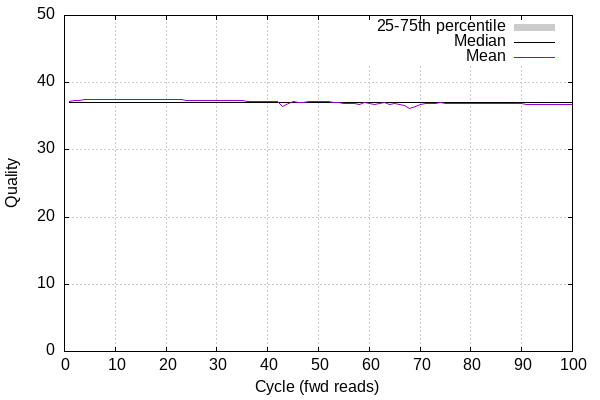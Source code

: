 
            set terminal png size 600,400 truecolor
            set output "SRR17223714_kdm2bcKONPC_KDM2B_stats/quals2.png"
            set grid xtics ytics y2tics back lc rgb "#cccccc"
            set multiplot
            
            set yrange [0:50]
            set ylabel "Quality"
            set xlabel "Cycle (fwd reads)"
            plot '-' using 1:2:3 with filledcurve lt 1 lc rgb "#cccccc" t '25-75th percentile' , '-' using 1:2 with lines lc rgb "#000000" t 'Median', '-' using 1:2 with lines lt 1 t 'Mean'
        1	37	37
2	37	37
3	37	37
4	37	37
5	37	37
6	37	37
7	37	37
8	37	37
9	37	37
10	37	37
11	37	37
12	37	37
13	37	37
14	37	37
15	37	37
16	37	37
17	37	37
18	37	37
19	37	37
20	37	37
21	37	37
22	37	37
23	37	37
24	37	37
25	37	37
26	37	37
27	37	37
28	37	37
29	37	37
30	37	37
31	37	37
32	37	37
33	37	37
34	37	37
35	37	37
36	37	37
37	37	37
38	37	37
39	37	37
40	37	37
41	37	37
42	37	37
43	37	37
44	37	37
45	37	37
46	37	37
47	37	37
48	37	37
49	37	37
50	37	37
51	37	37
52	37	37
53	37	37
54	37	37
55	37	37
56	37	37
57	37	37
58	37	37
59	37	37
60	37	37
61	37	37
62	37	37
63	37	37
64	37	37
65	37	37
66	37	37
67	37	37
68	37	37
69	37	37
70	37	37
71	37	37
72	37	37
73	37	37
74	37	37
75	37	37
76	37	37
77	37	37
78	37	37
79	37	37
80	37	37
81	37	37
82	37	37
83	37	37
84	37	37
85	37	37
86	37	37
87	37	37
88	37	37
89	37	37
90	37	37
91	37	37
92	37	37
93	37	37
94	37	37
95	37	37
96	37	37
97	37	37
98	37	37
99	37	37
100	37	37
end
1	37
2	37
3	37
4	37
5	37
6	37
7	37
8	37
9	37
10	37
11	37
12	37
13	37
14	37
15	37
16	37
17	37
18	37
19	37
20	37
21	37
22	37
23	37
24	37
25	37
26	37
27	37
28	37
29	37
30	37
31	37
32	37
33	37
34	37
35	37
36	37
37	37
38	37
39	37
40	37
41	37
42	37
43	37
44	37
45	37
46	37
47	37
48	37
49	37
50	37
51	37
52	37
53	37
54	37
55	37
56	37
57	37
58	37
59	37
60	37
61	37
62	37
63	37
64	37
65	37
66	37
67	37
68	37
69	37
70	37
71	37
72	37
73	37
74	37
75	37
76	37
77	37
78	37
79	37
80	37
81	37
82	37
83	37
84	37
85	37
86	37
87	37
88	37
89	37
90	37
91	37
92	37
93	37
94	37
95	37
96	37
97	37
98	37
99	37
100	37
end
1	37.14
2	37.28
3	37.38
4	37.45
5	37.48
6	37.50
7	37.48
8	37.50
9	37.50
10	37.48
11	37.48
12	37.49
13	37.48
14	37.47
15	37.47
16	37.47
17	37.47
18	37.46
19	37.46
20	37.43
21	37.45
22	37.43
23	37.43
24	37.41
25	37.40
26	37.37
27	37.36
28	37.36
29	37.35
30	37.33
31	37.33
32	37.32
33	37.31
34	37.30
35	37.30
36	37.22
37	37.25
38	37.22
39	37.25
40	37.23
41	37.17
42	37.19
43	36.53
44	36.97
45	37.18
46	37.11
47	37.10
48	37.18
49	37.14
50	37.13
51	37.14
52	37.15
53	37.02
54	37.08
55	36.94
56	36.94
57	36.91
58	36.74
59	37.04
60	36.95
61	36.75
62	36.85
63	37.00
64	36.77
65	36.88
66	36.73
67	36.60
68	36.15
69	36.45
70	36.79
71	36.91
72	36.96
73	36.97
74	36.99
75	36.97
76	36.95
77	36.95
78	36.95
79	36.95
80	36.93
81	36.92
82	36.92
83	36.91
84	36.89
85	36.88
86	36.87
87	36.87
88	36.87
89	36.87
90	36.84
91	36.80
92	36.81
93	36.80
94	36.80
95	36.78
96	36.78
97	36.79
98	36.78
99	36.77
100	36.76
end
